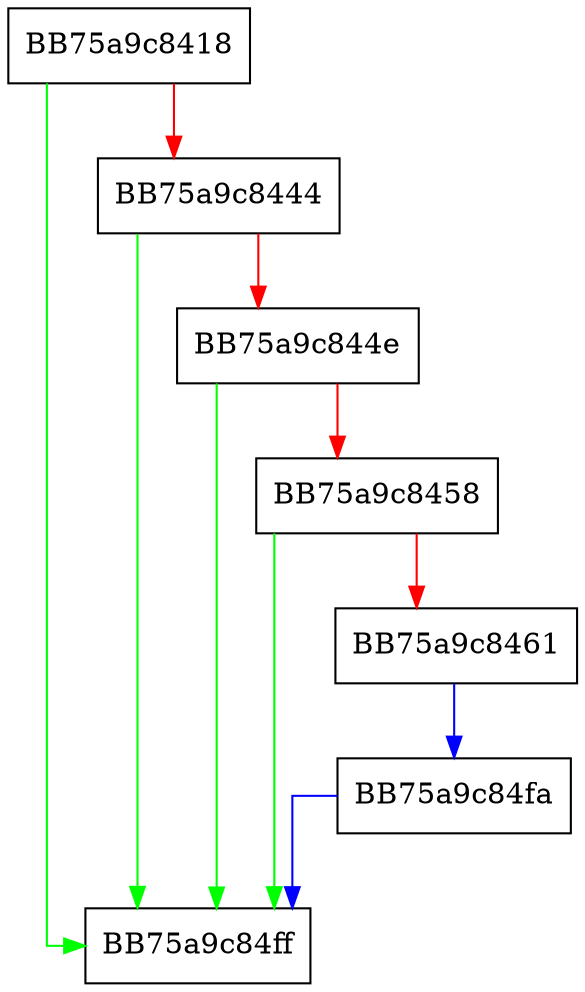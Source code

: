 digraph get_newer_cfi_model_version {
  node [shape="box"];
  graph [splines=ortho];
  BB75a9c8418 -> BB75a9c84ff [color="green"];
  BB75a9c8418 -> BB75a9c8444 [color="red"];
  BB75a9c8444 -> BB75a9c84ff [color="green"];
  BB75a9c8444 -> BB75a9c844e [color="red"];
  BB75a9c844e -> BB75a9c84ff [color="green"];
  BB75a9c844e -> BB75a9c8458 [color="red"];
  BB75a9c8458 -> BB75a9c84ff [color="green"];
  BB75a9c8458 -> BB75a9c8461 [color="red"];
  BB75a9c8461 -> BB75a9c84fa [color="blue"];
  BB75a9c84fa -> BB75a9c84ff [color="blue"];
}